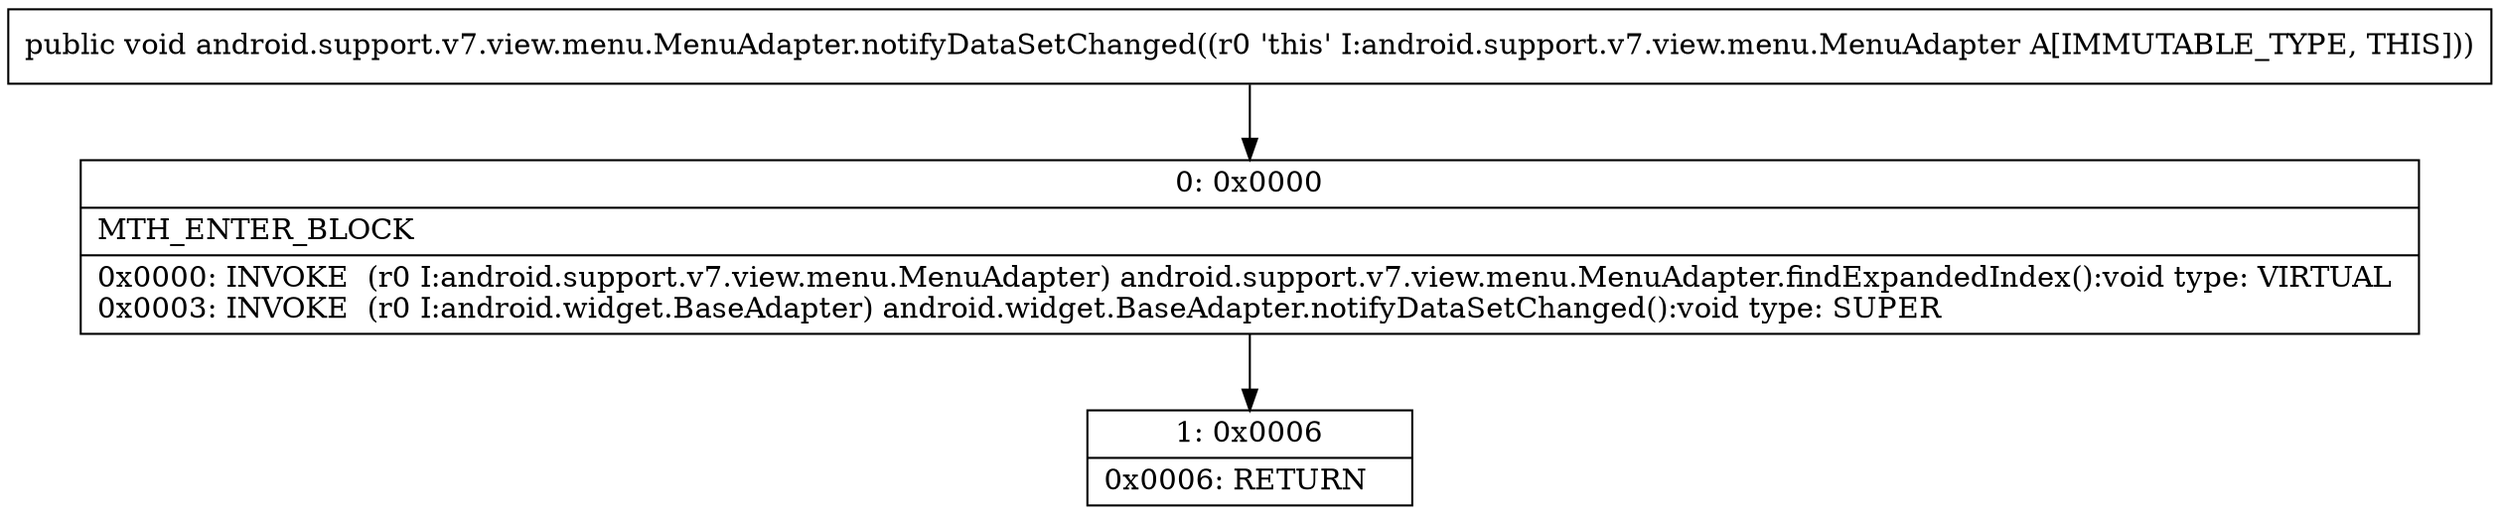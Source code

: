 digraph "CFG forandroid.support.v7.view.menu.MenuAdapter.notifyDataSetChanged()V" {
Node_0 [shape=record,label="{0\:\ 0x0000|MTH_ENTER_BLOCK\l|0x0000: INVOKE  (r0 I:android.support.v7.view.menu.MenuAdapter) android.support.v7.view.menu.MenuAdapter.findExpandedIndex():void type: VIRTUAL \l0x0003: INVOKE  (r0 I:android.widget.BaseAdapter) android.widget.BaseAdapter.notifyDataSetChanged():void type: SUPER \l}"];
Node_1 [shape=record,label="{1\:\ 0x0006|0x0006: RETURN   \l}"];
MethodNode[shape=record,label="{public void android.support.v7.view.menu.MenuAdapter.notifyDataSetChanged((r0 'this' I:android.support.v7.view.menu.MenuAdapter A[IMMUTABLE_TYPE, THIS])) }"];
MethodNode -> Node_0;
Node_0 -> Node_1;
}

